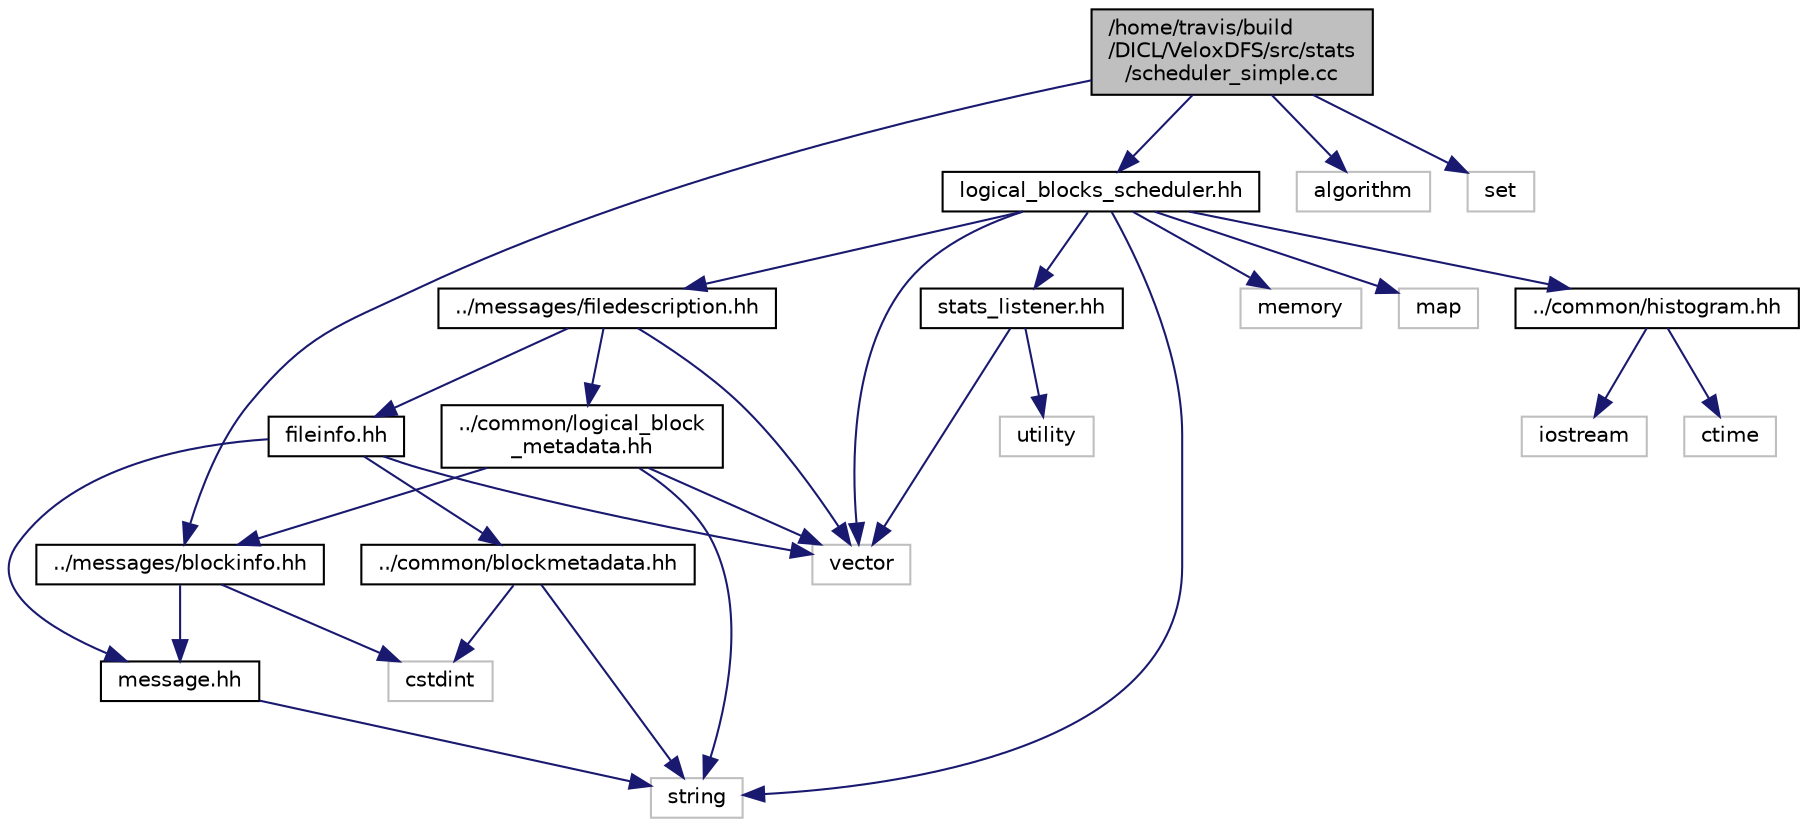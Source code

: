 digraph "/home/travis/build/DICL/VeloxDFS/src/stats/scheduler_simple.cc"
{
  edge [fontname="Helvetica",fontsize="10",labelfontname="Helvetica",labelfontsize="10"];
  node [fontname="Helvetica",fontsize="10",shape=record];
  Node1 [label="/home/travis/build\l/DICL/VeloxDFS/src/stats\l/scheduler_simple.cc",height=0.2,width=0.4,color="black", fillcolor="grey75", style="filled" fontcolor="black"];
  Node1 -> Node2 [color="midnightblue",fontsize="10",style="solid",fontname="Helvetica"];
  Node2 [label="logical_blocks_scheduler.hh",height=0.2,width=0.4,color="black", fillcolor="white", style="filled",URL="$logical__blocks__scheduler_8hh.html"];
  Node2 -> Node3 [color="midnightblue",fontsize="10",style="solid",fontname="Helvetica"];
  Node3 [label="../common/histogram.hh",height=0.2,width=0.4,color="black", fillcolor="white", style="filled",URL="$histogram_8hh.html"];
  Node3 -> Node4 [color="midnightblue",fontsize="10",style="solid",fontname="Helvetica"];
  Node4 [label="iostream",height=0.2,width=0.4,color="grey75", fillcolor="white", style="filled"];
  Node3 -> Node5 [color="midnightblue",fontsize="10",style="solid",fontname="Helvetica"];
  Node5 [label="ctime",height=0.2,width=0.4,color="grey75", fillcolor="white", style="filled"];
  Node2 -> Node6 [color="midnightblue",fontsize="10",style="solid",fontname="Helvetica"];
  Node6 [label="../messages/filedescription.hh",height=0.2,width=0.4,color="black", fillcolor="white", style="filled",URL="$filedescription_8hh.html"];
  Node6 -> Node7 [color="midnightblue",fontsize="10",style="solid",fontname="Helvetica"];
  Node7 [label="fileinfo.hh",height=0.2,width=0.4,color="black", fillcolor="white", style="filled",URL="$fileinfo_8hh.html"];
  Node7 -> Node8 [color="midnightblue",fontsize="10",style="solid",fontname="Helvetica"];
  Node8 [label="message.hh",height=0.2,width=0.4,color="black", fillcolor="white", style="filled",URL="$message_8hh.html"];
  Node8 -> Node9 [color="midnightblue",fontsize="10",style="solid",fontname="Helvetica"];
  Node9 [label="string",height=0.2,width=0.4,color="grey75", fillcolor="white", style="filled"];
  Node7 -> Node10 [color="midnightblue",fontsize="10",style="solid",fontname="Helvetica"];
  Node10 [label="../common/blockmetadata.hh",height=0.2,width=0.4,color="black", fillcolor="white", style="filled",URL="$blockmetadata_8hh.html"];
  Node10 -> Node11 [color="midnightblue",fontsize="10",style="solid",fontname="Helvetica"];
  Node11 [label="cstdint",height=0.2,width=0.4,color="grey75", fillcolor="white", style="filled"];
  Node10 -> Node9 [color="midnightblue",fontsize="10",style="solid",fontname="Helvetica"];
  Node7 -> Node12 [color="midnightblue",fontsize="10",style="solid",fontname="Helvetica"];
  Node12 [label="vector",height=0.2,width=0.4,color="grey75", fillcolor="white", style="filled"];
  Node6 -> Node13 [color="midnightblue",fontsize="10",style="solid",fontname="Helvetica"];
  Node13 [label="../common/logical_block\l_metadata.hh",height=0.2,width=0.4,color="black", fillcolor="white", style="filled",URL="$logical__block__metadata_8hh.html"];
  Node13 -> Node14 [color="midnightblue",fontsize="10",style="solid",fontname="Helvetica"];
  Node14 [label="../messages/blockinfo.hh",height=0.2,width=0.4,color="black", fillcolor="white", style="filled",URL="$blockinfo_8hh.html"];
  Node14 -> Node8 [color="midnightblue",fontsize="10",style="solid",fontname="Helvetica"];
  Node14 -> Node11 [color="midnightblue",fontsize="10",style="solid",fontname="Helvetica"];
  Node13 -> Node12 [color="midnightblue",fontsize="10",style="solid",fontname="Helvetica"];
  Node13 -> Node9 [color="midnightblue",fontsize="10",style="solid",fontname="Helvetica"];
  Node6 -> Node12 [color="midnightblue",fontsize="10",style="solid",fontname="Helvetica"];
  Node2 -> Node15 [color="midnightblue",fontsize="10",style="solid",fontname="Helvetica"];
  Node15 [label="stats_listener.hh",height=0.2,width=0.4,color="black", fillcolor="white", style="filled",URL="$stats__listener_8hh.html"];
  Node15 -> Node12 [color="midnightblue",fontsize="10",style="solid",fontname="Helvetica"];
  Node15 -> Node16 [color="midnightblue",fontsize="10",style="solid",fontname="Helvetica"];
  Node16 [label="utility",height=0.2,width=0.4,color="grey75", fillcolor="white", style="filled"];
  Node2 -> Node12 [color="midnightblue",fontsize="10",style="solid",fontname="Helvetica"];
  Node2 -> Node9 [color="midnightblue",fontsize="10",style="solid",fontname="Helvetica"];
  Node2 -> Node17 [color="midnightblue",fontsize="10",style="solid",fontname="Helvetica"];
  Node17 [label="memory",height=0.2,width=0.4,color="grey75", fillcolor="white", style="filled"];
  Node2 -> Node18 [color="midnightblue",fontsize="10",style="solid",fontname="Helvetica"];
  Node18 [label="map",height=0.2,width=0.4,color="grey75", fillcolor="white", style="filled"];
  Node1 -> Node14 [color="midnightblue",fontsize="10",style="solid",fontname="Helvetica"];
  Node1 -> Node19 [color="midnightblue",fontsize="10",style="solid",fontname="Helvetica"];
  Node19 [label="algorithm",height=0.2,width=0.4,color="grey75", fillcolor="white", style="filled"];
  Node1 -> Node20 [color="midnightblue",fontsize="10",style="solid",fontname="Helvetica"];
  Node20 [label="set",height=0.2,width=0.4,color="grey75", fillcolor="white", style="filled"];
}
